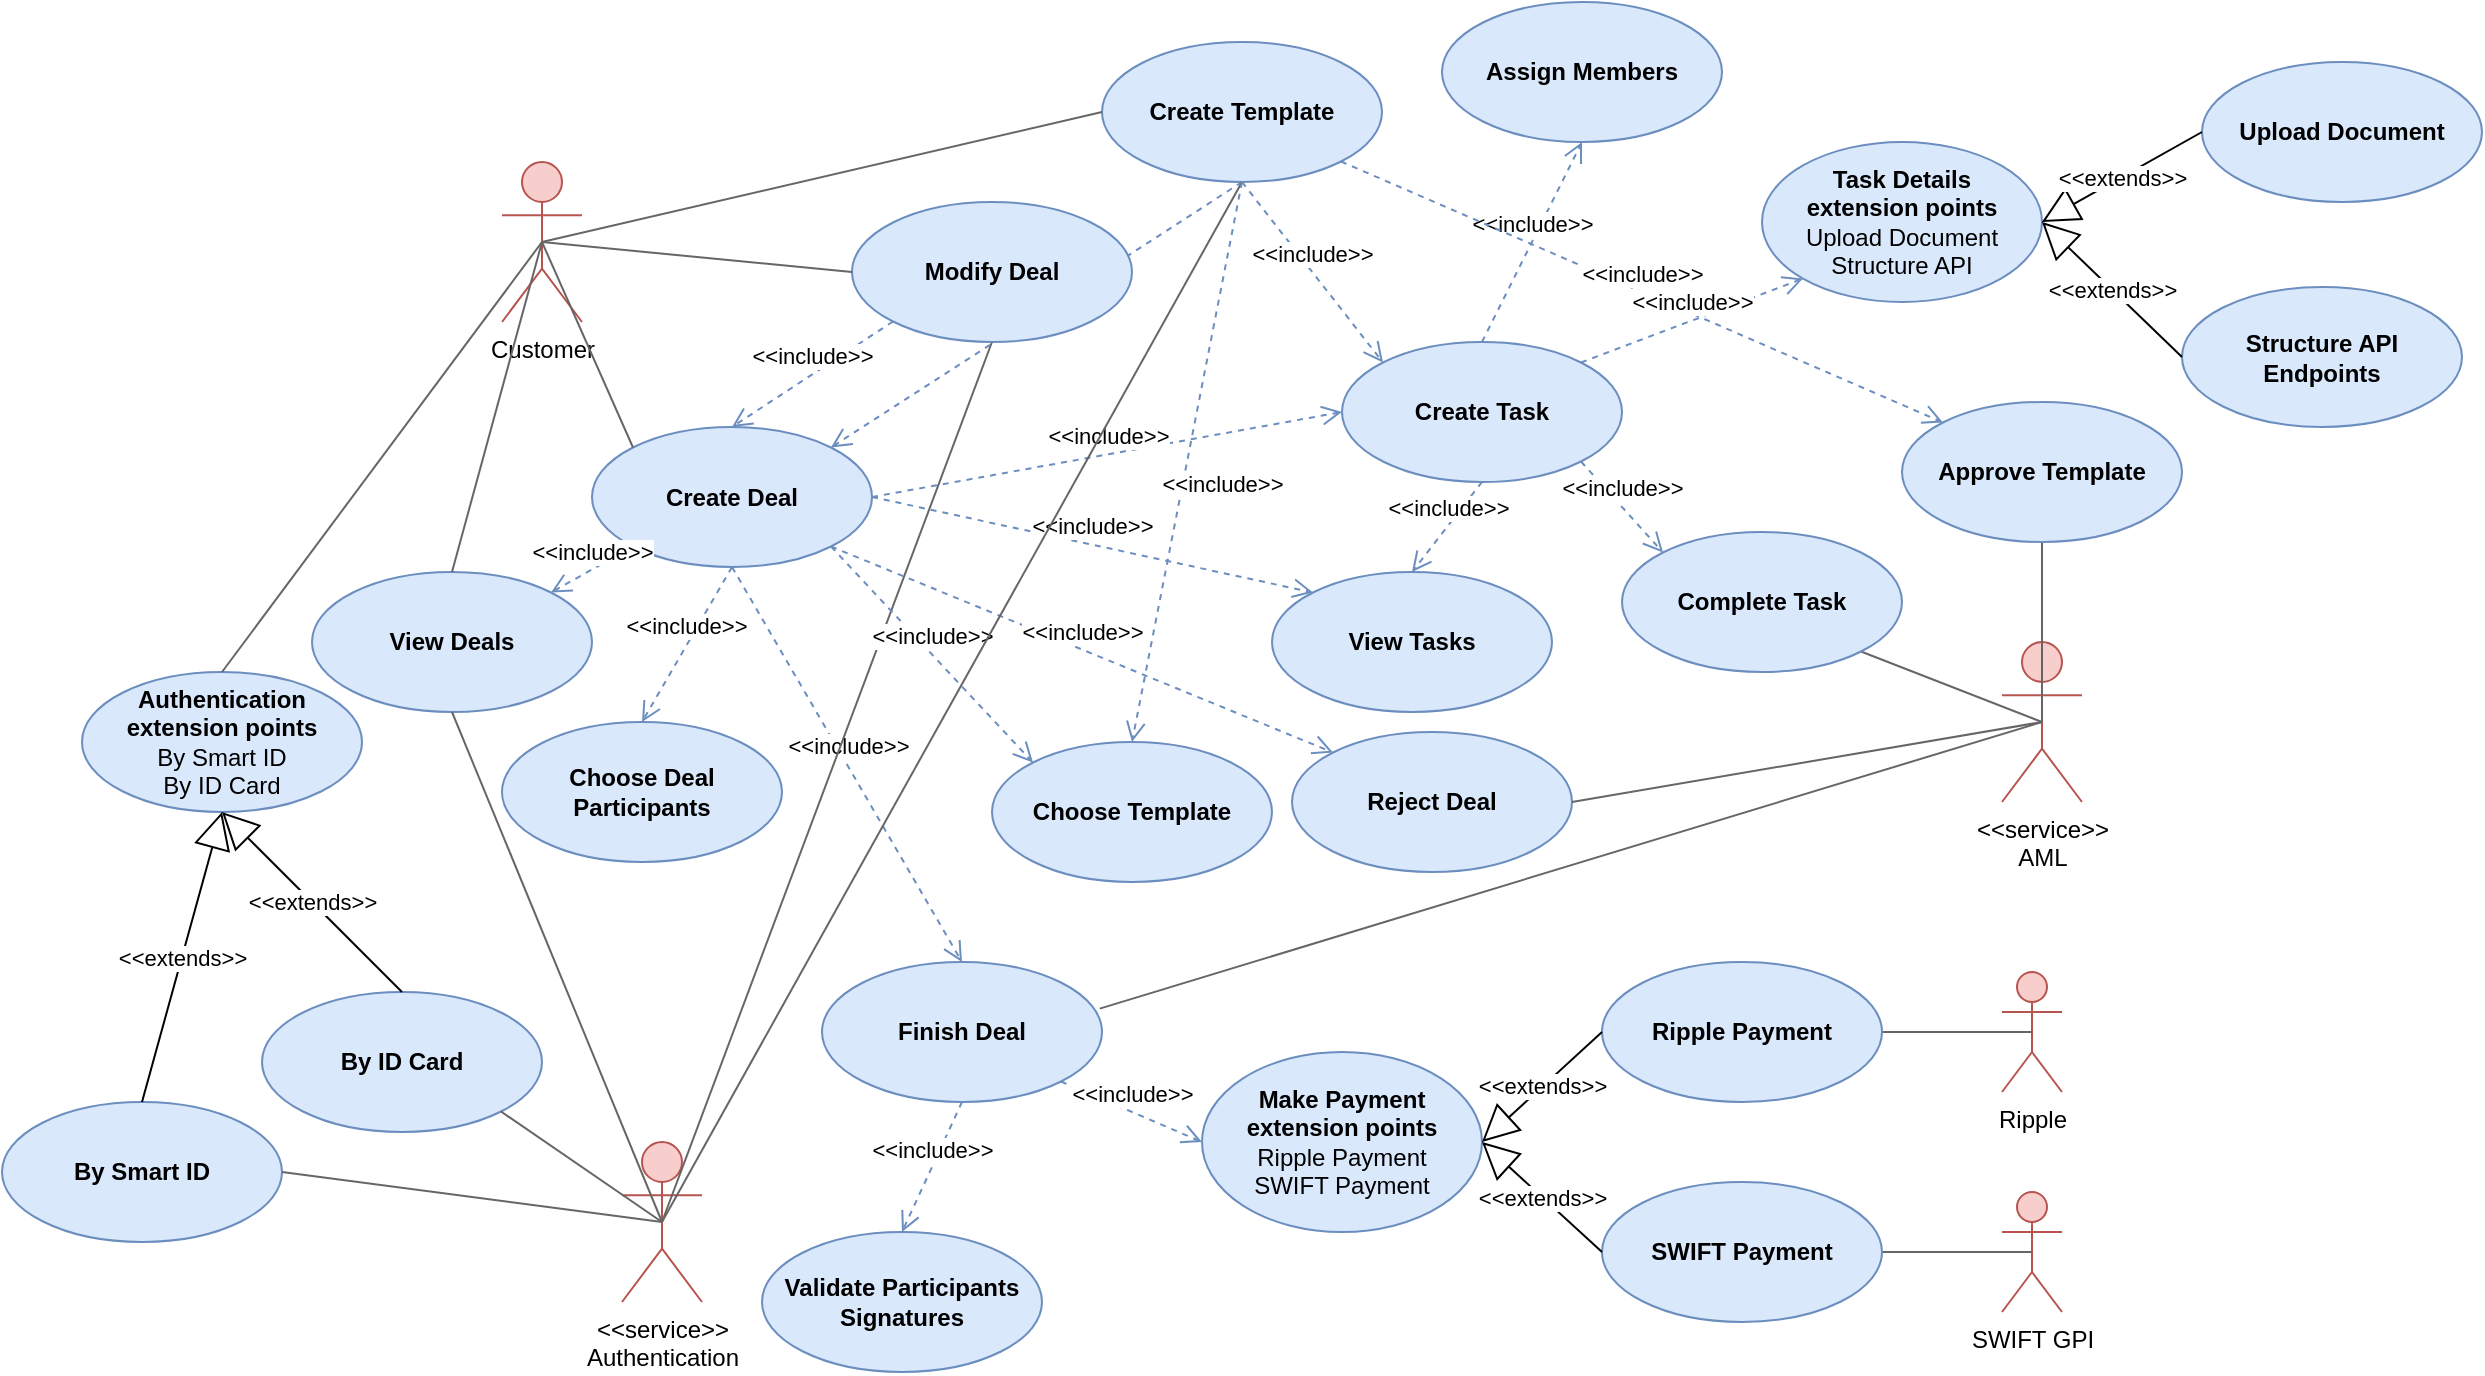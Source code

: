 <mxfile version="10.6.7" type="github"><diagram id="TJGcl0wuuHqAIFkRG7kG" name="Page-1"><mxGraphModel dx="1958" dy="1202" grid="1" gridSize="10" guides="1" tooltips="1" connect="1" arrows="1" fold="1" page="0" pageScale="1" pageWidth="827" pageHeight="1169" math="0" shadow="0"><root><mxCell id="0"/><mxCell id="1" parent="0"/><mxCell id="GHexTS3q9yGymWZvKC3E-1" value="Customer&lt;br&gt;&lt;br&gt;" style="shape=umlActor;verticalLabelPosition=bottom;labelBackgroundColor=#ffffff;verticalAlign=top;html=1;fillColor=#f8cecc;strokeColor=#b85450;" parent="1" vertex="1"><mxGeometry x="-390" width="40" height="80" as="geometry"/></mxCell><mxCell id="GHexTS3q9yGymWZvKC3E-7" value="Authentication&lt;br&gt;extension points&lt;br&gt;&lt;span style=&quot;font-weight: normal&quot;&gt;By Smart ID&lt;br&gt;By ID Card&lt;/span&gt;&lt;br&gt;" style="ellipse;whiteSpace=wrap;html=1;fillColor=#dae8fc;strokeColor=#6c8ebf;fontStyle=1" parent="1" vertex="1"><mxGeometry x="-600" y="255" width="140" height="70" as="geometry"/></mxCell><mxCell id="GHexTS3q9yGymWZvKC3E-9" value="View Deals&lt;br&gt;" style="ellipse;whiteSpace=wrap;html=1;fillColor=#dae8fc;strokeColor=#6c8ebf;fontStyle=1" parent="1" vertex="1"><mxGeometry x="-485" y="205" width="140" height="70" as="geometry"/></mxCell><mxCell id="GHexTS3q9yGymWZvKC3E-10" value="Create Deal&lt;br&gt;" style="ellipse;whiteSpace=wrap;html=1;fillColor=#dae8fc;strokeColor=#6c8ebf;fontStyle=1" parent="1" vertex="1"><mxGeometry x="-345" y="132.5" width="140" height="70" as="geometry"/></mxCell><mxCell id="GHexTS3q9yGymWZvKC3E-11" value="Finish Deal" style="ellipse;whiteSpace=wrap;html=1;fillColor=#dae8fc;strokeColor=#6c8ebf;fontStyle=1" parent="1" vertex="1"><mxGeometry x="-230" y="400" width="140" height="70" as="geometry"/></mxCell><mxCell id="GHexTS3q9yGymWZvKC3E-12" value="Choose Template" style="ellipse;whiteSpace=wrap;html=1;fillColor=#dae8fc;strokeColor=#6c8ebf;fontStyle=1" parent="1" vertex="1"><mxGeometry x="-145" y="290" width="140" height="70" as="geometry"/></mxCell><mxCell id="GHexTS3q9yGymWZvKC3E-13" value="&amp;lt;&amp;lt;include&amp;gt;&amp;gt;" style="html=1;verticalAlign=bottom;endArrow=open;dashed=1;endSize=8;exitX=0;exitY=1;exitDx=0;exitDy=0;entryX=1;entryY=0;entryDx=0;entryDy=0;fillColor=#dae8fc;strokeColor=#6c8ebf;" parent="1" source="GHexTS3q9yGymWZvKC3E-10" target="GHexTS3q9yGymWZvKC3E-9" edge="1"><mxGeometry relative="1" as="geometry"><mxPoint x="120" y="700" as="sourcePoint"/><mxPoint x="40" y="700" as="targetPoint"/></mxGeometry></mxCell><mxCell id="GHexTS3q9yGymWZvKC3E-16" value="&amp;lt;&amp;lt;include&amp;gt;&amp;gt;" style="html=1;verticalAlign=bottom;endArrow=open;dashed=1;endSize=8;exitX=0.5;exitY=1;exitDx=0;exitDy=0;entryX=0.5;entryY=0;entryDx=0;entryDy=0;fillColor=#dae8fc;strokeColor=#6c8ebf;" parent="1" source="GHexTS3q9yGymWZvKC3E-10" target="GHexTS3q9yGymWZvKC3E-11" edge="1"><mxGeometry relative="1" as="geometry"><mxPoint x="360" y="200" as="sourcePoint"/><mxPoint x="353" y="140" as="targetPoint"/></mxGeometry></mxCell><mxCell id="GHexTS3q9yGymWZvKC3E-17" value="&amp;lt;&amp;lt;service&amp;gt;&amp;gt;&lt;br&gt;AML&lt;br&gt;" style="shape=umlActor;verticalLabelPosition=bottom;labelBackgroundColor=#ffffff;verticalAlign=top;html=1;fillColor=#f8cecc;strokeColor=#b85450;" parent="1" vertex="1"><mxGeometry x="360" y="240" width="40" height="80" as="geometry"/></mxCell><mxCell id="GHexTS3q9yGymWZvKC3E-18" value="&amp;lt;&amp;lt;service&amp;gt;&amp;gt;&lt;br&gt;Authentication&lt;br&gt;" style="shape=umlActor;verticalLabelPosition=bottom;labelBackgroundColor=#ffffff;verticalAlign=top;html=1;fillColor=#f8cecc;strokeColor=#b85450;" parent="1" vertex="1"><mxGeometry x="-330" y="490" width="40" height="80" as="geometry"/></mxCell><mxCell id="GHexTS3q9yGymWZvKC3E-21" value="SWIFT GPI" style="shape=umlActor;verticalLabelPosition=bottom;labelBackgroundColor=#ffffff;verticalAlign=top;html=1;fillColor=#f8cecc;strokeColor=#b85450;" parent="1" vertex="1"><mxGeometry x="360" y="515" width="30" height="60" as="geometry"/></mxCell><mxCell id="GHexTS3q9yGymWZvKC3E-22" value="Ripple" style="shape=umlActor;verticalLabelPosition=bottom;labelBackgroundColor=#ffffff;verticalAlign=top;html=1;fillColor=#f8cecc;strokeColor=#b85450;" parent="1" vertex="1"><mxGeometry x="360" y="405" width="30" height="60" as="geometry"/></mxCell><mxCell id="GHexTS3q9yGymWZvKC3E-31" value="" style="endArrow=none;startArrow=none;endFill=0;startFill=0;html=1;curved=1;entryX=0.5;entryY=0;entryDx=0;entryDy=0;exitX=0.5;exitY=0.5;exitDx=0;exitDy=0;exitPerimeter=0;fillColor=#f5f5f5;strokeColor=#666666;" parent="1" source="GHexTS3q9yGymWZvKC3E-1" target="GHexTS3q9yGymWZvKC3E-7" edge="1"><mxGeometry width="160" relative="1" as="geometry"><mxPoint x="120" y="240" as="sourcePoint"/><mxPoint x="360" y="780" as="targetPoint"/></mxGeometry></mxCell><mxCell id="GHexTS3q9yGymWZvKC3E-33" value="" style="endArrow=none;startArrow=none;endFill=0;startFill=0;html=1;curved=1;entryX=0.5;entryY=1;entryDx=0;entryDy=0;exitX=0.5;exitY=0.5;exitDx=0;exitDy=0;exitPerimeter=0;fillColor=#f5f5f5;strokeColor=#666666;" parent="1" source="GHexTS3q9yGymWZvKC3E-18" target="GHexTS3q9yGymWZvKC3E-9" edge="1"><mxGeometry width="160" relative="1" as="geometry"><mxPoint x="610" y="350" as="sourcePoint"/><mxPoint x="550" y="240" as="targetPoint"/></mxGeometry></mxCell><mxCell id="GHexTS3q9yGymWZvKC3E-34" value="" style="endArrow=none;startArrow=none;endFill=0;startFill=0;html=1;curved=1;entryX=0.5;entryY=0;entryDx=0;entryDy=0;exitX=0.5;exitY=0.5;exitDx=0;exitDy=0;exitPerimeter=0;fillColor=#f5f5f5;strokeColor=#666666;" parent="1" source="GHexTS3q9yGymWZvKC3E-1" target="GHexTS3q9yGymWZvKC3E-9" edge="1"><mxGeometry width="160" relative="1" as="geometry"><mxPoint x="120" y="240" as="sourcePoint"/><mxPoint x="300" y="615" as="targetPoint"/></mxGeometry></mxCell><mxCell id="GHexTS3q9yGymWZvKC3E-35" value="" style="endArrow=none;startArrow=none;endFill=0;startFill=0;html=1;curved=1;entryX=0.5;entryY=1;entryDx=0;entryDy=0;exitX=0.5;exitY=0.5;exitDx=0;exitDy=0;exitPerimeter=0;fillColor=#f5f5f5;strokeColor=#666666;" parent="1" source="GHexTS3q9yGymWZvKC3E-18" target="Z4q6GaPqwvgUReZovnXB-6" edge="1"><mxGeometry width="160" relative="1" as="geometry"><mxPoint x="610" y="350" as="sourcePoint"/><mxPoint x="440" y="615" as="targetPoint"/></mxGeometry></mxCell><mxCell id="GHexTS3q9yGymWZvKC3E-36" value="" style="endArrow=none;startArrow=none;endFill=0;startFill=0;html=1;curved=1;entryX=1;entryY=0.5;entryDx=0;entryDy=0;exitX=0.5;exitY=0.5;exitDx=0;exitDy=0;exitPerimeter=0;fillColor=#f5f5f5;strokeColor=#666666;" parent="1" source="GHexTS3q9yGymWZvKC3E-22" target="GHexTS3q9yGymWZvKC3E-50" edge="1"><mxGeometry width="160" relative="1" as="geometry"><mxPoint x="630" y="470" as="sourcePoint"/><mxPoint x="430" y="365" as="targetPoint"/></mxGeometry></mxCell><mxCell id="GHexTS3q9yGymWZvKC3E-37" value="" style="endArrow=none;startArrow=none;endFill=0;startFill=0;html=1;curved=1;entryX=1;entryY=0.5;entryDx=0;entryDy=0;exitX=0.5;exitY=0.5;exitDx=0;exitDy=0;exitPerimeter=0;fillColor=#f5f5f5;strokeColor=#666666;" parent="1" source="GHexTS3q9yGymWZvKC3E-21" target="GHexTS3q9yGymWZvKC3E-47" edge="1"><mxGeometry width="160" relative="1" as="geometry"><mxPoint x="630" y="580" as="sourcePoint"/><mxPoint x="430" y="365" as="targetPoint"/></mxGeometry></mxCell><mxCell id="GHexTS3q9yGymWZvKC3E-38" value="" style="endArrow=none;startArrow=none;endFill=0;startFill=0;html=1;curved=1;entryX=0;entryY=0;entryDx=0;entryDy=0;exitX=0.5;exitY=0.5;exitDx=0;exitDy=0;exitPerimeter=0;fillColor=#f5f5f5;strokeColor=#666666;" parent="1" source="GHexTS3q9yGymWZvKC3E-1" target="GHexTS3q9yGymWZvKC3E-10" edge="1"><mxGeometry width="160" relative="1" as="geometry"><mxPoint x="120" y="240" as="sourcePoint"/><mxPoint x="283" y="105" as="targetPoint"/></mxGeometry></mxCell><mxCell id="GHexTS3q9yGymWZvKC3E-39" value="&amp;lt;&amp;lt;include&amp;gt;&amp;gt;" style="html=1;verticalAlign=bottom;endArrow=open;dashed=1;endSize=8;exitX=1;exitY=1;exitDx=0;exitDy=0;entryX=0;entryY=0;entryDx=0;entryDy=0;fillColor=#dae8fc;strokeColor=#6c8ebf;" parent="1" source="GHexTS3q9yGymWZvKC3E-10" target="GHexTS3q9yGymWZvKC3E-12" edge="1"><mxGeometry relative="1" as="geometry"><mxPoint x="360" y="270" as="sourcePoint"/><mxPoint x="360" y="330" as="targetPoint"/></mxGeometry></mxCell><mxCell id="GHexTS3q9yGymWZvKC3E-41" value="Create Task" style="ellipse;whiteSpace=wrap;html=1;fillColor=#dae8fc;strokeColor=#6c8ebf;fontStyle=1" parent="1" vertex="1"><mxGeometry x="30" y="90" width="140" height="70" as="geometry"/></mxCell><mxCell id="GHexTS3q9yGymWZvKC3E-44" value="&amp;lt;&amp;lt;include&amp;gt;&amp;gt;" style="html=1;verticalAlign=bottom;endArrow=open;dashed=1;endSize=8;exitX=1;exitY=0.5;exitDx=0;exitDy=0;entryX=0;entryY=0.5;entryDx=0;entryDy=0;fillColor=#dae8fc;strokeColor=#6c8ebf;" parent="1" source="GHexTS3q9yGymWZvKC3E-10" target="GHexTS3q9yGymWZvKC3E-41" edge="1"><mxGeometry relative="1" as="geometry"><mxPoint x="369" y="305" as="sourcePoint"/><mxPoint x="401" y="350" as="targetPoint"/></mxGeometry></mxCell><mxCell id="GHexTS3q9yGymWZvKC3E-45" value="View Tasks" style="ellipse;whiteSpace=wrap;html=1;fillColor=#dae8fc;strokeColor=#6c8ebf;fontStyle=1" parent="1" vertex="1"><mxGeometry x="-5" y="205" width="140" height="70" as="geometry"/></mxCell><mxCell id="GHexTS3q9yGymWZvKC3E-46" value="&amp;lt;&amp;lt;include&amp;gt;&amp;gt;" style="html=1;verticalAlign=bottom;endArrow=open;dashed=1;endSize=8;exitX=1;exitY=0.5;exitDx=0;exitDy=0;entryX=0;entryY=0;entryDx=0;entryDy=0;fillColor=#dae8fc;strokeColor=#6c8ebf;" parent="1" source="GHexTS3q9yGymWZvKC3E-10" target="GHexTS3q9yGymWZvKC3E-45" edge="1"><mxGeometry relative="1" as="geometry"><mxPoint x="369" y="255" as="sourcePoint"/><mxPoint x="410" y="210" as="targetPoint"/></mxGeometry></mxCell><mxCell id="GHexTS3q9yGymWZvKC3E-47" value="SWIFT Payment" style="ellipse;whiteSpace=wrap;html=1;fillColor=#dae8fc;strokeColor=#6c8ebf;fontStyle=1" parent="1" vertex="1"><mxGeometry x="160" y="510" width="140" height="70" as="geometry"/></mxCell><mxCell id="GHexTS3q9yGymWZvKC3E-49" value="" style="endArrow=none;startArrow=none;endFill=0;startFill=0;html=1;curved=1;entryX=1;entryY=1;entryDx=0;entryDy=0;exitX=0.5;exitY=0.5;exitDx=0;exitDy=0;exitPerimeter=0;fillColor=#f5f5f5;strokeColor=#666666;" parent="1" source="GHexTS3q9yGymWZvKC3E-17" target="GHexTS3q9yGymWZvKC3E-73" edge="1"><mxGeometry width="160" relative="1" as="geometry"><mxPoint x="685" y="345" as="sourcePoint"/><mxPoint x="390" y="80" as="targetPoint"/></mxGeometry></mxCell><mxCell id="GHexTS3q9yGymWZvKC3E-50" value="Ripple Payment" style="ellipse;whiteSpace=wrap;html=1;fillColor=#dae8fc;strokeColor=#6c8ebf;fontStyle=1" parent="1" vertex="1"><mxGeometry x="160" y="400" width="140" height="70" as="geometry"/></mxCell><mxCell id="GHexTS3q9yGymWZvKC3E-51" value="&amp;lt;&amp;lt;include&amp;gt;&amp;gt;" style="html=1;verticalAlign=bottom;endArrow=open;dashed=1;endSize=8;exitX=1;exitY=1;exitDx=0;exitDy=0;entryX=0;entryY=0.5;entryDx=0;entryDy=0;fillColor=#dae8fc;strokeColor=#6c8ebf;" parent="1" source="GHexTS3q9yGymWZvKC3E-11" target="Z4q6GaPqwvgUReZovnXB-13" edge="1"><mxGeometry relative="1" as="geometry"><mxPoint x="300" y="470" as="sourcePoint"/><mxPoint x="341" y="500" as="targetPoint"/></mxGeometry></mxCell><mxCell id="GHexTS3q9yGymWZvKC3E-52" value="" style="endArrow=none;startArrow=none;endFill=0;startFill=0;html=1;curved=1;entryX=0.5;entryY=1;entryDx=0;entryDy=0;exitX=0.5;exitY=0.5;exitDx=0;exitDy=0;exitPerimeter=0;fillColor=#f5f5f5;strokeColor=#666666;" parent="1" source="GHexTS3q9yGymWZvKC3E-17" target="GHexTS3q9yGymWZvKC3E-71" edge="1"><mxGeometry width="160" relative="1" as="geometry"><mxPoint x="405" y="150" as="sourcePoint"/><mxPoint x="-15" y="280" as="targetPoint"/></mxGeometry></mxCell><mxCell id="GHexTS3q9yGymWZvKC3E-54" value="" style="endArrow=none;startArrow=none;endFill=0;startFill=0;html=1;curved=1;entryX=0.992;entryY=0.333;entryDx=0;entryDy=0;exitX=0.5;exitY=0.5;exitDx=0;exitDy=0;exitPerimeter=0;entryPerimeter=0;fillColor=#f5f5f5;strokeColor=#666666;" parent="1" source="GHexTS3q9yGymWZvKC3E-17" target="GHexTS3q9yGymWZvKC3E-11" edge="1"><mxGeometry width="160" relative="1" as="geometry"><mxPoint x="375" y="365" as="sourcePoint"/><mxPoint x="120" y="355" as="targetPoint"/></mxGeometry></mxCell><mxCell id="GHexTS3q9yGymWZvKC3E-55" value="Create Template" style="ellipse;whiteSpace=wrap;html=1;fillColor=#dae8fc;strokeColor=#6c8ebf;fontStyle=1" parent="1" vertex="1"><mxGeometry x="-90" y="-60" width="140" height="70" as="geometry"/></mxCell><mxCell id="GHexTS3q9yGymWZvKC3E-56" value="" style="endArrow=none;startArrow=none;endFill=0;startFill=0;html=1;curved=1;entryX=0;entryY=0.5;entryDx=0;entryDy=0;exitX=0.5;exitY=0.5;exitDx=0;exitDy=0;exitPerimeter=0;fillColor=#f5f5f5;strokeColor=#666666;" parent="1" source="GHexTS3q9yGymWZvKC3E-1" target="GHexTS3q9yGymWZvKC3E-55" edge="1"><mxGeometry width="160" relative="1" as="geometry"><mxPoint x="-240" y="80" as="sourcePoint"/><mxPoint x="-85" y="245" as="targetPoint"/></mxGeometry></mxCell><mxCell id="GHexTS3q9yGymWZvKC3E-57" value="&amp;lt;&amp;lt;include&amp;gt;&amp;gt;" style="html=1;verticalAlign=bottom;endArrow=open;dashed=1;endSize=8;exitX=0.5;exitY=1;exitDx=0;exitDy=0;entryX=1;entryY=0;entryDx=0;entryDy=0;fillColor=#dae8fc;strokeColor=#6c8ebf;" parent="1" source="GHexTS3q9yGymWZvKC3E-55" target="GHexTS3q9yGymWZvKC3E-10" edge="1"><mxGeometry relative="1" as="geometry"><mxPoint x="-36" y="255" as="sourcePoint"/><mxPoint x="95" y="155" as="targetPoint"/></mxGeometry></mxCell><mxCell id="GHexTS3q9yGymWZvKC3E-58" value="&amp;lt;&amp;lt;include&amp;gt;&amp;gt;" style="html=1;verticalAlign=bottom;endArrow=open;dashed=1;endSize=8;exitX=0.5;exitY=1;exitDx=0;exitDy=0;entryX=0;entryY=0;entryDx=0;entryDy=0;fillColor=#dae8fc;strokeColor=#6c8ebf;" parent="1" source="GHexTS3q9yGymWZvKC3E-55" target="GHexTS3q9yGymWZvKC3E-41" edge="1"><mxGeometry relative="1" as="geometry"><mxPoint x="-0.235" y="115.412" as="sourcePoint"/><mxPoint x="-35.529" y="255.412" as="targetPoint"/></mxGeometry></mxCell><mxCell id="GHexTS3q9yGymWZvKC3E-60" value="Reject Deal" style="ellipse;whiteSpace=wrap;html=1;fillColor=#dae8fc;strokeColor=#6c8ebf;fontStyle=1" parent="1" vertex="1"><mxGeometry x="5" y="285" width="140" height="70" as="geometry"/></mxCell><mxCell id="GHexTS3q9yGymWZvKC3E-61" value="&amp;lt;&amp;lt;include&amp;gt;&amp;gt;" style="html=1;verticalAlign=bottom;endArrow=open;dashed=1;endSize=8;exitX=1;exitY=1;exitDx=0;exitDy=0;entryX=0;entryY=0;entryDx=0;entryDy=0;fillColor=#dae8fc;strokeColor=#6c8ebf;" parent="1" source="GHexTS3q9yGymWZvKC3E-10" target="GHexTS3q9yGymWZvKC3E-60" edge="1"><mxGeometry relative="1" as="geometry"><mxPoint x="-140.235" y="244.824" as="sourcePoint"/><mxPoint x="-120.235" y="420.118" as="targetPoint"/></mxGeometry></mxCell><mxCell id="GHexTS3q9yGymWZvKC3E-62" value="" style="endArrow=none;startArrow=none;endFill=0;startFill=0;html=1;curved=1;entryX=1;entryY=0.5;entryDx=0;entryDy=0;exitX=0.5;exitY=0.5;exitDx=0;exitDy=0;exitPerimeter=0;fillColor=#f5f5f5;strokeColor=#666666;" parent="1" source="GHexTS3q9yGymWZvKC3E-17" target="GHexTS3q9yGymWZvKC3E-60" edge="1"><mxGeometry width="160" relative="1" as="geometry"><mxPoint x="484.471" y="295.412" as="sourcePoint"/><mxPoint x="-50.824" y="443.647" as="targetPoint"/></mxGeometry></mxCell><mxCell id="GHexTS3q9yGymWZvKC3E-63" value="&amp;lt;&amp;lt;include&amp;gt;&amp;gt;" style="html=1;verticalAlign=bottom;endArrow=open;dashed=1;endSize=8;exitX=0.5;exitY=1;exitDx=0;exitDy=0;fillColor=#dae8fc;strokeColor=#6c8ebf;entryX=0.5;entryY=0;entryDx=0;entryDy=0;" parent="1" source="GHexTS3q9yGymWZvKC3E-41" target="GHexTS3q9yGymWZvKC3E-45" edge="1"><mxGeometry relative="1" as="geometry"><mxPoint x="-40.235" y="155.412" as="sourcePoint"/><mxPoint x="120" y="220" as="targetPoint"/></mxGeometry></mxCell><mxCell id="GHexTS3q9yGymWZvKC3E-64" value="" style="endArrow=none;startArrow=none;endFill=0;startFill=0;html=1;curved=1;entryX=0.5;entryY=1;entryDx=0;entryDy=0;exitX=0.5;exitY=0.5;exitDx=0;exitDy=0;exitPerimeter=0;fillColor=#f5f5f5;strokeColor=#666666;" parent="1" source="GHexTS3q9yGymWZvKC3E-18" target="GHexTS3q9yGymWZvKC3E-55" edge="1"><mxGeometry width="160" relative="1" as="geometry"><mxPoint x="-170" y="610" as="sourcePoint"/><mxPoint x="-120.235" y="489.529" as="targetPoint"/></mxGeometry></mxCell><mxCell id="GHexTS3q9yGymWZvKC3E-65" value="Validate Participants Signatures&lt;br&gt;" style="ellipse;whiteSpace=wrap;html=1;fillColor=#dae8fc;strokeColor=#6c8ebf;fontStyle=1" parent="1" vertex="1"><mxGeometry x="-260" y="535" width="140" height="70" as="geometry"/></mxCell><mxCell id="GHexTS3q9yGymWZvKC3E-66" value="&amp;lt;&amp;lt;include&amp;gt;&amp;gt;" style="html=1;verticalAlign=bottom;endArrow=open;dashed=1;endSize=8;exitX=0.5;exitY=1;exitDx=0;exitDy=0;entryX=0.5;entryY=0;entryDx=0;entryDy=0;fillColor=#dae8fc;strokeColor=#6c8ebf;" parent="1" source="GHexTS3q9yGymWZvKC3E-11" target="GHexTS3q9yGymWZvKC3E-65" edge="1"><mxGeometry relative="1" as="geometry"><mxPoint x="-71" y="480" as="sourcePoint"/><mxPoint x="-59" y="535" as="targetPoint"/></mxGeometry></mxCell><mxCell id="GHexTS3q9yGymWZvKC3E-67" value="Assign Members&lt;br&gt;" style="ellipse;whiteSpace=wrap;html=1;fillColor=#dae8fc;strokeColor=#6c8ebf;fontStyle=1" parent="1" vertex="1"><mxGeometry x="80" y="-80" width="140" height="70" as="geometry"/></mxCell><mxCell id="GHexTS3q9yGymWZvKC3E-68" value="&amp;lt;&amp;lt;include&amp;gt;&amp;gt;" style="html=1;verticalAlign=bottom;endArrow=open;dashed=1;endSize=8;exitX=0.5;exitY=0;exitDx=0;exitDy=0;entryX=0.5;entryY=1;entryDx=0;entryDy=0;fillColor=#dae8fc;strokeColor=#6c8ebf;" parent="1" source="GHexTS3q9yGymWZvKC3E-41" target="GHexTS3q9yGymWZvKC3E-67" edge="1"><mxGeometry relative="1" as="geometry"><mxPoint x="30" y="70" as="sourcePoint"/><mxPoint x="81" y="115" as="targetPoint"/></mxGeometry></mxCell><mxCell id="GHexTS3q9yGymWZvKC3E-69" value="Choose Deal Participants" style="ellipse;whiteSpace=wrap;html=1;fillColor=#dae8fc;strokeColor=#6c8ebf;fontStyle=1" parent="1" vertex="1"><mxGeometry x="-390" y="280" width="140" height="70" as="geometry"/></mxCell><mxCell id="GHexTS3q9yGymWZvKC3E-70" value="&amp;lt;&amp;lt;include&amp;gt;&amp;gt;" style="html=1;verticalAlign=bottom;endArrow=open;dashed=1;endSize=8;exitX=0.5;exitY=1;exitDx=0;exitDy=0;entryX=0.5;entryY=0;entryDx=0;entryDy=0;fillColor=#dae8fc;strokeColor=#6c8ebf;" parent="1" source="GHexTS3q9yGymWZvKC3E-10" target="GHexTS3q9yGymWZvKC3E-69" edge="1"><mxGeometry relative="1" as="geometry"><mxPoint x="-229" y="210" as="sourcePoint"/><mxPoint x="-301" y="240" as="targetPoint"/></mxGeometry></mxCell><mxCell id="GHexTS3q9yGymWZvKC3E-71" value="Approve Template" style="ellipse;whiteSpace=wrap;html=1;fillColor=#dae8fc;strokeColor=#6c8ebf;fontStyle=1" parent="1" vertex="1"><mxGeometry x="310" y="120" width="140" height="70" as="geometry"/></mxCell><mxCell id="GHexTS3q9yGymWZvKC3E-72" value="&amp;lt;&amp;lt;include&amp;gt;&amp;gt;" style="html=1;verticalAlign=bottom;endArrow=open;dashed=1;endSize=8;exitX=1;exitY=1;exitDx=0;exitDy=0;entryX=0;entryY=0;entryDx=0;entryDy=0;fillColor=#dae8fc;strokeColor=#6c8ebf;" parent="1" source="GHexTS3q9yGymWZvKC3E-55" target="GHexTS3q9yGymWZvKC3E-71" edge="1"><mxGeometry relative="1" as="geometry"><mxPoint x="164" y="140" as="sourcePoint"/><mxPoint x="191" y="25" as="targetPoint"/></mxGeometry></mxCell><mxCell id="GHexTS3q9yGymWZvKC3E-73" value="Complete Task" style="ellipse;whiteSpace=wrap;html=1;shadow=0;fillColor=#dae8fc;strokeColor=#6c8ebf;fontStyle=1" parent="1" vertex="1"><mxGeometry x="170" y="185" width="140" height="70" as="geometry"/></mxCell><mxCell id="GHexTS3q9yGymWZvKC3E-74" value="&amp;lt;&amp;lt;include&amp;gt;&amp;gt;" style="html=1;verticalAlign=bottom;endArrow=open;dashed=1;endSize=8;exitX=1;exitY=1;exitDx=0;exitDy=0;entryX=0;entryY=0;entryDx=0;entryDy=0;fillColor=#dae8fc;strokeColor=#6c8ebf;" parent="1" source="GHexTS3q9yGymWZvKC3E-41" target="GHexTS3q9yGymWZvKC3E-73" edge="1"><mxGeometry relative="1" as="geometry"><mxPoint x="159" y="110" as="sourcePoint"/><mxPoint x="310" y="55" as="targetPoint"/></mxGeometry></mxCell><mxCell id="GHexTS3q9yGymWZvKC3E-75" value="Task Details&lt;br&gt;extension points&lt;br&gt;&lt;span style=&quot;font-weight: normal&quot;&gt;Upload Document&lt;br&gt;Structure A&lt;/span&gt;&lt;span style=&quot;font-weight: normal&quot;&gt;PI&lt;/span&gt;&lt;br&gt;" style="ellipse;whiteSpace=wrap;html=1;shadow=0;fillColor=#dae8fc;strokeColor=#6c8ebf;fontStyle=1" parent="1" vertex="1"><mxGeometry x="240" y="-10" width="140" height="80" as="geometry"/></mxCell><mxCell id="GHexTS3q9yGymWZvKC3E-76" value="&amp;lt;&amp;lt;include&amp;gt;&amp;gt;" style="html=1;verticalAlign=bottom;endArrow=open;dashed=1;endSize=8;exitX=1;exitY=0;exitDx=0;exitDy=0;entryX=0;entryY=1;entryDx=0;entryDy=0;fillColor=#dae8fc;strokeColor=#6c8ebf;" parent="1" source="GHexTS3q9yGymWZvKC3E-41" target="GHexTS3q9yGymWZvKC3E-75" edge="1"><mxGeometry relative="1" as="geometry"><mxPoint x="159" y="110" as="sourcePoint"/><mxPoint x="310" y="55" as="targetPoint"/></mxGeometry></mxCell><mxCell id="GHexTS3q9yGymWZvKC3E-77" value="Structure API Endpoints" style="ellipse;whiteSpace=wrap;html=1;shadow=0;fillColor=#dae8fc;strokeColor=#6c8ebf;fontStyle=1" parent="1" vertex="1"><mxGeometry x="450" y="62.5" width="140" height="70" as="geometry"/></mxCell><mxCell id="Z4q6GaPqwvgUReZovnXB-3" value="Upload Document" style="ellipse;whiteSpace=wrap;html=1;shadow=0;fillColor=#dae8fc;strokeColor=#6c8ebf;fontStyle=1" parent="1" vertex="1"><mxGeometry x="460" y="-50" width="140" height="70" as="geometry"/></mxCell><mxCell id="Z4q6GaPqwvgUReZovnXB-6" value="Modify Deal&lt;br&gt;" style="ellipse;whiteSpace=wrap;html=1;fillColor=#dae8fc;strokeColor=#6c8ebf;fontStyle=1" parent="1" vertex="1"><mxGeometry x="-215" y="20" width="140" height="70" as="geometry"/></mxCell><mxCell id="Z4q6GaPqwvgUReZovnXB-7" value="" style="endArrow=none;startArrow=none;endFill=0;startFill=0;html=1;curved=1;entryX=0;entryY=0.5;entryDx=0;entryDy=0;exitX=0.5;exitY=0.5;exitDx=0;exitDy=0;exitPerimeter=0;fillColor=#f5f5f5;strokeColor=#666666;" parent="1" source="GHexTS3q9yGymWZvKC3E-1" target="Z4q6GaPqwvgUReZovnXB-6" edge="1"><mxGeometry width="160" relative="1" as="geometry"><mxPoint x="-349.647" y="60.471" as="sourcePoint"/><mxPoint x="-229.647" y="160.471" as="targetPoint"/></mxGeometry></mxCell><mxCell id="Z4q6GaPqwvgUReZovnXB-9" value="&amp;lt;&amp;lt;include&amp;gt;&amp;gt;" style="html=1;verticalAlign=bottom;endArrow=open;dashed=1;endSize=8;exitX=0;exitY=1;exitDx=0;exitDy=0;entryX=0.5;entryY=0;entryDx=0;entryDy=0;fillColor=#dae8fc;strokeColor=#6c8ebf;" parent="1" source="Z4q6GaPqwvgUReZovnXB-6" target="GHexTS3q9yGymWZvKC3E-10" edge="1"><mxGeometry relative="1" as="geometry"><mxPoint x="30" y="70.333" as="sourcePoint"/><mxPoint x="-130.833" y="160.333" as="targetPoint"/></mxGeometry></mxCell><mxCell id="Z4q6GaPqwvgUReZovnXB-11" value="By ID Card" style="ellipse;whiteSpace=wrap;html=1;fillColor=#dae8fc;strokeColor=#6c8ebf;fontStyle=1" parent="1" vertex="1"><mxGeometry x="-510" y="415" width="140" height="70" as="geometry"/></mxCell><mxCell id="Z4q6GaPqwvgUReZovnXB-12" value="By Smart ID" style="ellipse;whiteSpace=wrap;html=1;fillColor=#dae8fc;strokeColor=#6c8ebf;fontStyle=1" parent="1" vertex="1"><mxGeometry x="-640" y="470" width="140" height="70" as="geometry"/></mxCell><mxCell id="Z4q6GaPqwvgUReZovnXB-13" value="Make Payment&lt;br&gt;extension points&lt;span style=&quot;font-weight: normal&quot;&gt;&lt;br&gt;Ripple Payment&lt;br&gt;SWIFT Payment&lt;/span&gt;&lt;br&gt;" style="ellipse;whiteSpace=wrap;html=1;fillColor=#dae8fc;strokeColor=#6c8ebf;fontStyle=1" parent="1" vertex="1"><mxGeometry x="-40" y="445" width="140" height="90" as="geometry"/></mxCell><mxCell id="Z4q6GaPqwvgUReZovnXB-14" value="&amp;lt;&amp;lt;extends&amp;gt;&amp;gt;" style="endArrow=block;endSize=16;endFill=0;html=1;entryX=1;entryY=0.5;entryDx=0;entryDy=0;exitX=0;exitY=0.5;exitDx=0;exitDy=0;" parent="1" source="GHexTS3q9yGymWZvKC3E-47" target="Z4q6GaPqwvgUReZovnXB-13" edge="1"><mxGeometry width="160" relative="1" as="geometry"><mxPoint x="-650" y="630" as="sourcePoint"/><mxPoint x="-490" y="630" as="targetPoint"/></mxGeometry></mxCell><mxCell id="Z4q6GaPqwvgUReZovnXB-15" value="&amp;lt;&amp;lt;extends&amp;gt;&amp;gt;" style="endArrow=block;endSize=16;endFill=0;html=1;entryX=1;entryY=0.5;entryDx=0;entryDy=0;exitX=0;exitY=0.5;exitDx=0;exitDy=0;" parent="1" source="GHexTS3q9yGymWZvKC3E-50" target="Z4q6GaPqwvgUReZovnXB-13" edge="1"><mxGeometry width="160" relative="1" as="geometry"><mxPoint x="170.353" y="477.088" as="sourcePoint"/><mxPoint x="99.765" y="427.676" as="targetPoint"/></mxGeometry></mxCell><mxCell id="Z4q6GaPqwvgUReZovnXB-16" value="&amp;lt;&amp;lt;extends&amp;gt;&amp;gt;" style="endArrow=block;endSize=16;endFill=0;html=1;entryX=1;entryY=0.5;entryDx=0;entryDy=0;exitX=0;exitY=0.5;exitDx=0;exitDy=0;" parent="1" source="Z4q6GaPqwvgUReZovnXB-3" target="GHexTS3q9yGymWZvKC3E-75" edge="1"><mxGeometry width="160" relative="1" as="geometry"><mxPoint x="549.853" y="150.176" as="sourcePoint"/><mxPoint x="479.265" y="210.176" as="targetPoint"/></mxGeometry></mxCell><mxCell id="Z4q6GaPqwvgUReZovnXB-17" value="&amp;lt;&amp;lt;extends&amp;gt;&amp;gt;" style="endArrow=block;endSize=16;endFill=0;html=1;entryX=1;entryY=0.5;entryDx=0;entryDy=0;exitX=0;exitY=0.5;exitDx=0;exitDy=0;" parent="1" source="GHexTS3q9yGymWZvKC3E-77" target="GHexTS3q9yGymWZvKC3E-75" edge="1"><mxGeometry width="160" relative="1" as="geometry"><mxPoint x="180.353" y="455.176" as="sourcePoint"/><mxPoint x="109.765" y="515.176" as="targetPoint"/></mxGeometry></mxCell><mxCell id="Z4q6GaPqwvgUReZovnXB-19" value="&amp;lt;&amp;lt;extends&amp;gt;&amp;gt;" style="endArrow=block;endSize=16;endFill=0;html=1;entryX=0.5;entryY=1;entryDx=0;entryDy=0;exitX=0.5;exitY=0;exitDx=0;exitDy=0;" parent="1" source="Z4q6GaPqwvgUReZovnXB-11" target="GHexTS3q9yGymWZvKC3E-7" edge="1"><mxGeometry width="160" relative="1" as="geometry"><mxPoint x="430.353" y="80.118" as="sourcePoint"/><mxPoint x="339.765" y="40.118" as="targetPoint"/></mxGeometry></mxCell><mxCell id="Z4q6GaPqwvgUReZovnXB-20" value="&amp;lt;&amp;lt;extends&amp;gt;&amp;gt;" style="endArrow=block;endSize=16;endFill=0;html=1;entryX=0.5;entryY=1;entryDx=0;entryDy=0;exitX=0.5;exitY=0;exitDx=0;exitDy=0;" parent="1" source="Z4q6GaPqwvgUReZovnXB-12" target="GHexTS3q9yGymWZvKC3E-7" edge="1"><mxGeometry width="160" relative="1" as="geometry"><mxPoint x="-480.235" y="504.824" as="sourcePoint"/><mxPoint x="-449.647" y="364.824" as="targetPoint"/></mxGeometry></mxCell><mxCell id="Z4q6GaPqwvgUReZovnXB-21" value="" style="endArrow=none;startArrow=none;endFill=0;startFill=0;html=1;curved=1;entryX=1;entryY=1;entryDx=0;entryDy=0;exitX=0.5;exitY=0.5;exitDx=0;exitDy=0;exitPerimeter=0;fillColor=#f5f5f5;strokeColor=#666666;" parent="1" source="GHexTS3q9yGymWZvKC3E-18" target="Z4q6GaPqwvgUReZovnXB-11" edge="1"><mxGeometry width="160" relative="1" as="geometry"><mxPoint x="-335.529" y="509.529" as="sourcePoint"/><mxPoint x="-149.647" y="124.824" as="targetPoint"/></mxGeometry></mxCell><mxCell id="Z4q6GaPqwvgUReZovnXB-22" value="" style="endArrow=none;startArrow=none;endFill=0;startFill=0;html=1;curved=1;entryX=1;entryY=0.5;entryDx=0;entryDy=0;fillColor=#f5f5f5;strokeColor=#666666;exitX=0.5;exitY=0.5;exitDx=0;exitDy=0;exitPerimeter=0;" parent="1" source="GHexTS3q9yGymWZvKC3E-18" target="Z4q6GaPqwvgUReZovnXB-12" edge="1"><mxGeometry width="160" relative="1" as="geometry"><mxPoint x="-340" y="500" as="sourcePoint"/><mxPoint x="-380.235" y="484.824" as="targetPoint"/></mxGeometry></mxCell><mxCell id="U_h7wfz6ZwVqY0LRXjYT-1" value="&amp;lt;&amp;lt;include&amp;gt;&amp;gt;" style="html=1;verticalAlign=bottom;endArrow=open;dashed=1;endSize=8;exitX=0.5;exitY=1;exitDx=0;exitDy=0;entryX=0.5;entryY=0;entryDx=0;entryDy=0;fillColor=#dae8fc;strokeColor=#6c8ebf;" edge="1" parent="1" source="GHexTS3q9yGymWZvKC3E-55" target="GHexTS3q9yGymWZvKC3E-12"><mxGeometry x="0.114" y="21" relative="1" as="geometry"><mxPoint x="30" y="70" as="sourcePoint"/><mxPoint x="61" y="110" as="targetPoint"/><mxPoint as="offset"/></mxGeometry></mxCell></root></mxGraphModel></diagram></mxfile>